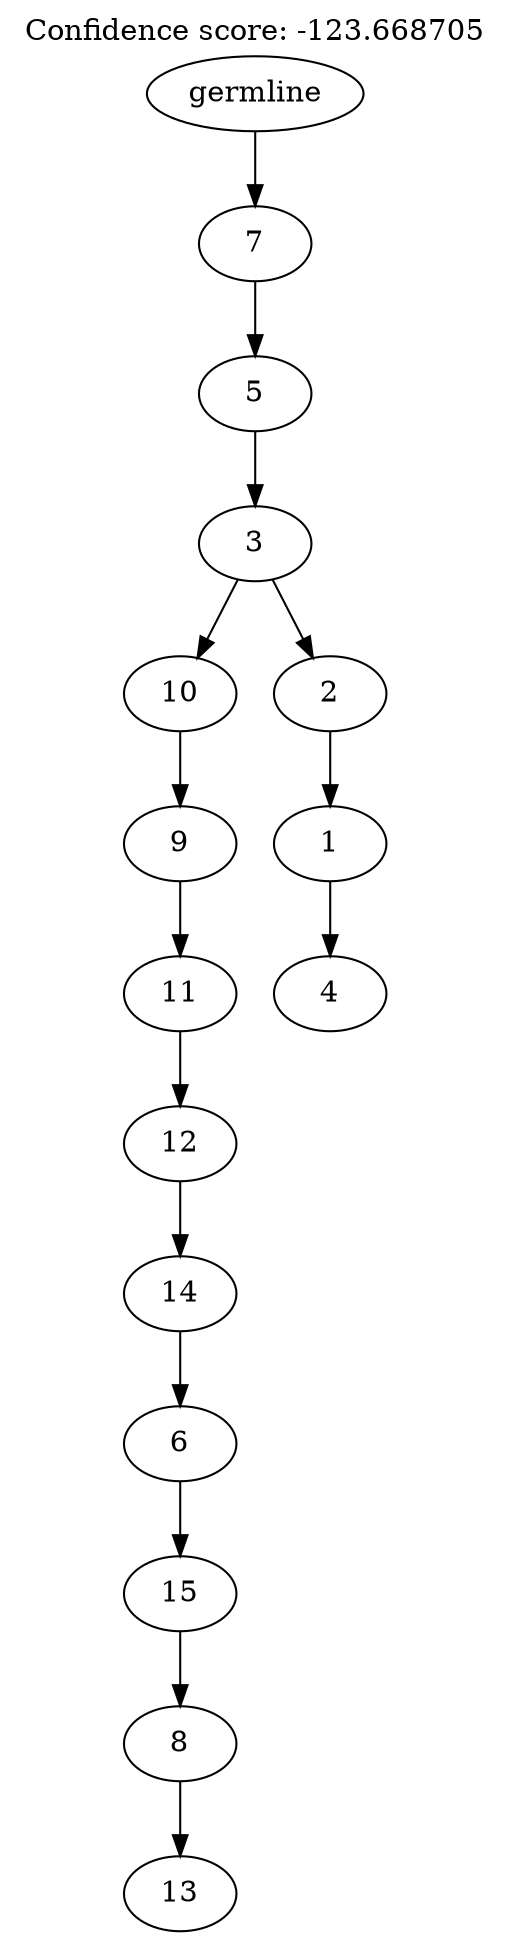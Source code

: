 digraph g {
	"14" -> "15";
	"15" [label="13"];
	"13" -> "14";
	"14" [label="8"];
	"12" -> "13";
	"13" [label="15"];
	"11" -> "12";
	"12" [label="6"];
	"10" -> "11";
	"11" [label="14"];
	"9" -> "10";
	"10" [label="12"];
	"8" -> "9";
	"9" [label="11"];
	"7" -> "8";
	"8" [label="9"];
	"5" -> "6";
	"6" [label="4"];
	"4" -> "5";
	"5" [label="1"];
	"3" -> "4";
	"4" [label="2"];
	"3" -> "7";
	"7" [label="10"];
	"2" -> "3";
	"3" [label="3"];
	"1" -> "2";
	"2" [label="5"];
	"0" -> "1";
	"1" [label="7"];
	"0" [label="germline"];
	labelloc="t";
	label="Confidence score: -123.668705";
}
